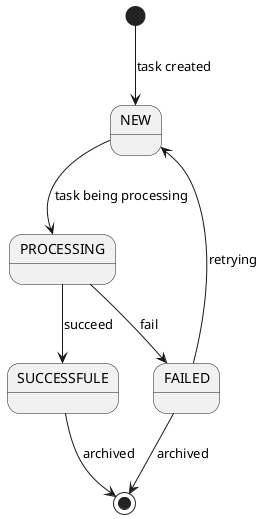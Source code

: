 @startuml

[*] --> NEW: task created

NEW --> PROCESSING: task being processing

PROCESSING --> SUCCESSFULE: succeed
PROCESSING --> FAILED: fail

SUCCESSFULE --> [*]: archived

FAILED --> NEW: retrying
FAILED --> [*]: archived

@enduml
